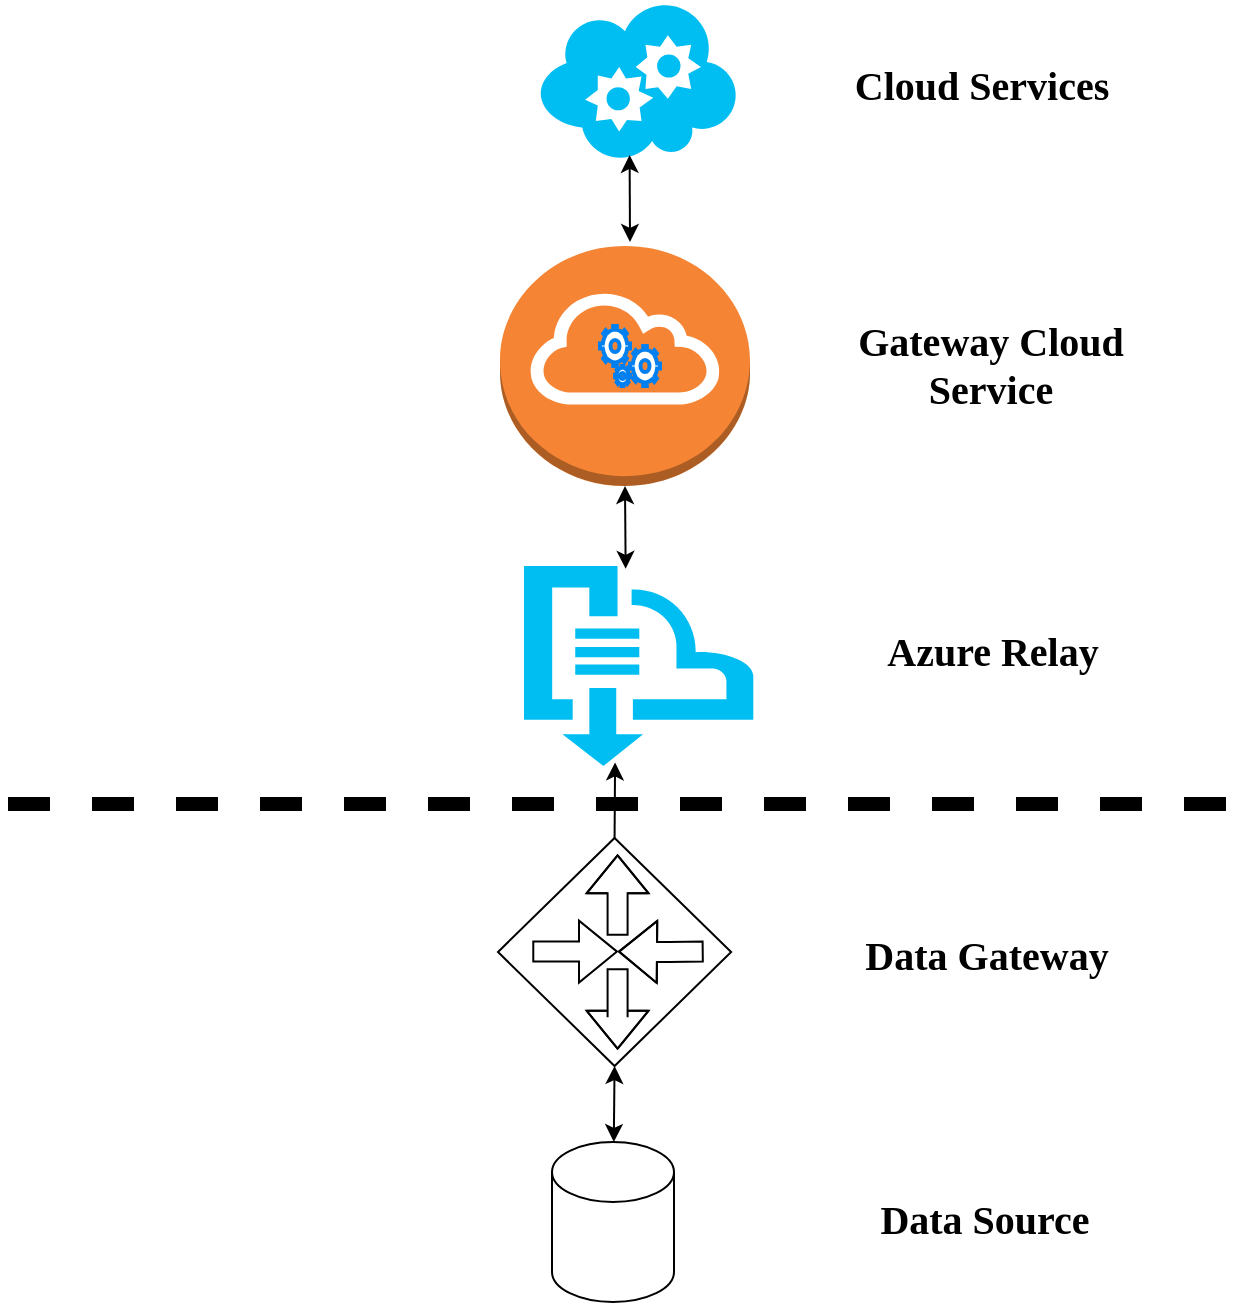 <mxfile version="19.0.3" type="device" pages="2"><diagram id="4g5HLN-lvTC5d3G1hz-i" name="Page-1"><mxGraphModel dx="1422" dy="857" grid="0" gridSize="10" guides="0" tooltips="1" connect="0" arrows="0" fold="1" page="1" pageScale="1" pageWidth="827" pageHeight="1169" math="0" shadow="0"><root><mxCell id="0"/><mxCell id="1" parent="0"/><mxCell id="Qdbna_YBmdw4W7rhZBo0-6" value="" style="verticalLabelPosition=bottom;html=1;verticalAlign=top;align=center;strokeColor=none;fillColor=#00BEF2;shape=mxgraph.azure.service_bus;pointerEvents=1;" parent="1" vertex="1"><mxGeometry x="348" y="362" width="115" height="100" as="geometry"/></mxCell><mxCell id="Qdbna_YBmdw4W7rhZBo0-7" value="" style="verticalLabelPosition=bottom;html=1;verticalAlign=top;align=center;strokeColor=none;fillColor=#00BEF2;shape=mxgraph.azure.cloud_service;" parent="1" vertex="1"><mxGeometry x="355" y="79" width="100" height="80" as="geometry"/></mxCell><mxCell id="Qdbna_YBmdw4W7rhZBo0-13" value="" style="group" parent="1" vertex="1" connectable="0"><mxGeometry x="335" y="498" width="120" height="110" as="geometry"/></mxCell><mxCell id="Qdbna_YBmdw4W7rhZBo0-8" value="" style="points=[[0.25,0.25,0],[0.5,0,0],[0.75,0.25,0],[1,0.5,0],[0.75,0.75,0],[0.5,1,0],[0.25,0.75,0],[0,0.5,0]];shape=mxgraph.bpmn.gateway2;html=1;verticalLabelPosition=bottom;labelBackgroundColor=#ffffff;verticalAlign=top;align=center;perimeter=rhombusPerimeter;outlineConnect=0;outline=none;symbol=none;" parent="Qdbna_YBmdw4W7rhZBo0-13" vertex="1"><mxGeometry width="116.571" height="114" as="geometry"/></mxCell><mxCell id="Qdbna_YBmdw4W7rhZBo0-9" value="" style="shape=flexArrow;endArrow=classic;html=1;rounded=0;" parent="Qdbna_YBmdw4W7rhZBo0-13" edge="1"><mxGeometry width="50" height="50" relative="1" as="geometry"><mxPoint x="17.143" y="56.805" as="sourcePoint"/><mxPoint x="60" y="56.805" as="targetPoint"/></mxGeometry></mxCell><mxCell id="Qdbna_YBmdw4W7rhZBo0-10" value="" style="shape=flexArrow;endArrow=classic;html=1;rounded=0;" parent="Qdbna_YBmdw4W7rhZBo0-13" edge="1"><mxGeometry width="50" height="50" relative="1" as="geometry"><mxPoint x="102.857" y="56.805" as="sourcePoint"/><mxPoint x="60" y="56.805" as="targetPoint"/><Array as="points"><mxPoint x="85.714" y="57"/></Array></mxGeometry></mxCell><mxCell id="Qdbna_YBmdw4W7rhZBo0-11" value="" style="shape=flexArrow;endArrow=classic;html=1;rounded=0;" parent="Qdbna_YBmdw4W7rhZBo0-13" edge="1"><mxGeometry width="50" height="50" relative="1" as="geometry"><mxPoint x="59.794" y="48.857" as="sourcePoint"/><mxPoint x="59.794" y="8.143" as="targetPoint"/><Array as="points"><mxPoint x="59.794" y="32.571"/></Array></mxGeometry></mxCell><mxCell id="Qdbna_YBmdw4W7rhZBo0-12" value="" style="shape=flexArrow;endArrow=classic;html=1;rounded=0;" parent="Qdbna_YBmdw4W7rhZBo0-13" edge="1"><mxGeometry width="50" height="50" relative="1" as="geometry"><mxPoint x="59.794" y="65.143" as="sourcePoint"/><mxPoint x="59.794" y="105.857" as="targetPoint"/><Array as="points"><mxPoint x="59.794" y="89.571"/></Array></mxGeometry></mxCell><mxCell id="Qdbna_YBmdw4W7rhZBo0-14" value="" style="shape=cylinder3;whiteSpace=wrap;html=1;boundedLbl=1;backgroundOutline=1;size=15;" parent="1" vertex="1"><mxGeometry x="362" y="650" width="61" height="80" as="geometry"/></mxCell><mxCell id="Qdbna_YBmdw4W7rhZBo0-16" value="" style="endArrow=classic;startArrow=classic;html=1;rounded=0;entryX=0.5;entryY=1;entryDx=0;entryDy=0;entryPerimeter=0;" parent="1" source="Qdbna_YBmdw4W7rhZBo0-14" target="Qdbna_YBmdw4W7rhZBo0-8" edge="1"><mxGeometry width="50" height="50" relative="1" as="geometry"><mxPoint x="128" y="732" as="sourcePoint"/><mxPoint x="388" y="642" as="targetPoint"/></mxGeometry></mxCell><mxCell id="Qdbna_YBmdw4W7rhZBo0-17" value="" style="endArrow=classic;startArrow=none;html=1;rounded=0;entryX=0.396;entryY=0.982;entryDx=0;entryDy=0;entryPerimeter=0;exitX=0.5;exitY=0;exitDx=0;exitDy=0;exitPerimeter=0;startFill=0;" parent="1" source="Qdbna_YBmdw4W7rhZBo0-8" target="Qdbna_YBmdw4W7rhZBo0-6" edge="1"><mxGeometry width="50" height="50" relative="1" as="geometry"><mxPoint x="439.073" y="514.569" as="sourcePoint"/><mxPoint x="438.001" y="481.997" as="targetPoint"/></mxGeometry></mxCell><mxCell id="Qdbna_YBmdw4W7rhZBo0-18" value="" style="endArrow=classic;startArrow=classic;html=1;rounded=0;entryX=0.5;entryY=1;entryDx=0;entryDy=0;entryPerimeter=0;exitX=0.442;exitY=0.014;exitDx=0;exitDy=0;exitPerimeter=0;" parent="1" source="Qdbna_YBmdw4W7rhZBo0-6" target="Qdbna_YBmdw4W7rhZBo0-1" edge="1"><mxGeometry width="50" height="50" relative="1" as="geometry"><mxPoint x="427.996" y="373.8" as="sourcePoint"/><mxPoint x="428.25" y="312.0" as="targetPoint"/></mxGeometry></mxCell><mxCell id="Qdbna_YBmdw4W7rhZBo0-19" value="" style="group" parent="1" vertex="1" connectable="0"><mxGeometry x="336" y="202" width="122" height="120" as="geometry"/></mxCell><mxCell id="Qdbna_YBmdw4W7rhZBo0-1" value="" style="outlineConnect=0;dashed=0;verticalLabelPosition=bottom;verticalAlign=top;align=center;html=1;shape=mxgraph.aws3.internet_gateway;fillColor=#F58534;gradientColor=none;" parent="Qdbna_YBmdw4W7rhZBo0-19" vertex="1"><mxGeometry width="125" height="120" as="geometry"/></mxCell><mxCell id="Qdbna_YBmdw4W7rhZBo0-5" value="" style="group" parent="Qdbna_YBmdw4W7rhZBo0-19" vertex="1" connectable="0"><mxGeometry x="50" y="40" width="30" height="30" as="geometry"/></mxCell><mxCell id="Qdbna_YBmdw4W7rhZBo0-2" value="" style="html=1;verticalLabelPosition=bottom;align=center;labelBackgroundColor=#ffffff;verticalAlign=top;strokeWidth=2;strokeColor=#0080F0;shadow=0;dashed=0;shape=mxgraph.ios7.icons.settings;" parent="Qdbna_YBmdw4W7rhZBo0-5" vertex="1"><mxGeometry width="15" height="20" as="geometry"/></mxCell><mxCell id="Qdbna_YBmdw4W7rhZBo0-3" value="" style="html=1;verticalLabelPosition=bottom;align=center;labelBackgroundColor=#ffffff;verticalAlign=top;strokeWidth=2;strokeColor=#0080F0;shadow=0;dashed=0;shape=mxgraph.ios7.icons.settings;" parent="Qdbna_YBmdw4W7rhZBo0-5" vertex="1"><mxGeometry x="15" y="10" width="15" height="20" as="geometry"/></mxCell><mxCell id="Qdbna_YBmdw4W7rhZBo0-4" value="" style="html=1;verticalLabelPosition=bottom;align=center;labelBackgroundColor=#ffffff;verticalAlign=top;strokeWidth=2;strokeColor=#0080F0;shadow=0;dashed=0;shape=mxgraph.ios7.icons.settings;" parent="Qdbna_YBmdw4W7rhZBo0-5" vertex="1"><mxGeometry x="7.5" y="20" width="7.5" height="10" as="geometry"/></mxCell><mxCell id="Qdbna_YBmdw4W7rhZBo0-20" value="" style="endArrow=classic;startArrow=classic;html=1;rounded=0;entryX=0.458;entryY=0.968;entryDx=0;entryDy=0;entryPerimeter=0;" parent="1" target="Qdbna_YBmdw4W7rhZBo0-7" edge="1"><mxGeometry width="50" height="50" relative="1" as="geometry"><mxPoint x="401" y="200" as="sourcePoint"/><mxPoint x="405.67" y="133" as="targetPoint"/></mxGeometry></mxCell><mxCell id="Qdbna_YBmdw4W7rhZBo0-21" value="Cloud Services" style="text;html=1;strokeColor=none;fillColor=none;align=center;verticalAlign=middle;whiteSpace=wrap;rounded=0;fontFamily=Tahoma;fontSize=20;fontStyle=1" parent="1" vertex="1"><mxGeometry x="502" y="106" width="150" height="30" as="geometry"/></mxCell><mxCell id="Qdbna_YBmdw4W7rhZBo0-22" value="Gateway Cloud Service" style="text;html=1;strokeColor=none;fillColor=none;align=center;verticalAlign=middle;whiteSpace=wrap;rounded=0;fontFamily=Tahoma;fontSize=20;fontStyle=1" parent="1" vertex="1"><mxGeometry x="507" y="246" width="149" height="30" as="geometry"/></mxCell><mxCell id="Qdbna_YBmdw4W7rhZBo0-23" value="Azure Relay" style="text;html=1;strokeColor=none;fillColor=none;align=center;verticalAlign=middle;whiteSpace=wrap;rounded=0;fontFamily=Tahoma;fontSize=20;fontStyle=1" parent="1" vertex="1"><mxGeometry x="508" y="389" width="149" height="30" as="geometry"/></mxCell><mxCell id="Qdbna_YBmdw4W7rhZBo0-24" value="Data Gateway" style="text;html=1;strokeColor=none;fillColor=none;align=center;verticalAlign=middle;whiteSpace=wrap;rounded=0;fontFamily=Tahoma;fontSize=20;fontStyle=1" parent="1" vertex="1"><mxGeometry x="505" y="541" width="149" height="30" as="geometry"/></mxCell><mxCell id="Qdbna_YBmdw4W7rhZBo0-25" value="Data Source" style="text;html=1;strokeColor=none;fillColor=none;align=center;verticalAlign=middle;whiteSpace=wrap;rounded=0;fontFamily=Tahoma;fontSize=20;fontStyle=1" parent="1" vertex="1"><mxGeometry x="504" y="673" width="149" height="30" as="geometry"/></mxCell><mxCell id="Qdbna_YBmdw4W7rhZBo0-26" value="" style="endArrow=none;dashed=1;html=1;strokeWidth=7;rounded=0;fontFamily=Tahoma;fontSize=20;" parent="1" edge="1"><mxGeometry width="50" height="50" relative="1" as="geometry"><mxPoint x="90" y="481" as="sourcePoint"/><mxPoint x="708" y="481" as="targetPoint"/></mxGeometry></mxCell></root></mxGraphModel></diagram><diagram name="Copy of Page-1" id="4Cy0jFapOnGGPkG7loIR"><mxGraphModel dx="569" dy="343" grid="0" gridSize="10" guides="0" tooltips="1" connect="0" arrows="0" fold="1" page="1" pageScale="1" pageWidth="827" pageHeight="1169" math="0" shadow="0"><root><mxCell id="9CwSOXGegsyOWEMe9i8Q-0"/><mxCell id="9CwSOXGegsyOWEMe9i8Q-1" parent="9CwSOXGegsyOWEMe9i8Q-0"/><mxCell id="9CwSOXGegsyOWEMe9i8Q-2" value="" style="verticalLabelPosition=bottom;html=1;verticalAlign=top;align=center;strokeColor=none;fillColor=#00BEF2;shape=mxgraph.azure.service_bus;pointerEvents=1;" vertex="1" parent="9CwSOXGegsyOWEMe9i8Q-1"><mxGeometry x="348" y="362" width="115" height="100" as="geometry"/></mxCell><mxCell id="9CwSOXGegsyOWEMe9i8Q-3" value="" style="verticalLabelPosition=bottom;html=1;verticalAlign=top;align=center;strokeColor=none;fillColor=#00BEF2;shape=mxgraph.azure.cloud_service;" vertex="1" parent="9CwSOXGegsyOWEMe9i8Q-1"><mxGeometry x="373" y="87" width="65" height="53" as="geometry"/></mxCell><mxCell id="9CwSOXGegsyOWEMe9i8Q-4" value="" style="group" vertex="1" connectable="0" parent="9CwSOXGegsyOWEMe9i8Q-1"><mxGeometry x="335" y="498" width="120" height="110" as="geometry"/></mxCell><mxCell id="9CwSOXGegsyOWEMe9i8Q-5" value="" style="points=[[0.25,0.25,0],[0.5,0,0],[0.75,0.25,0],[1,0.5,0],[0.75,0.75,0],[0.5,1,0],[0.25,0.75,0],[0,0.5,0]];shape=mxgraph.bpmn.gateway2;html=1;verticalLabelPosition=bottom;labelBackgroundColor=#ffffff;verticalAlign=top;align=center;perimeter=rhombusPerimeter;outlineConnect=0;outline=none;symbol=none;" vertex="1" parent="9CwSOXGegsyOWEMe9i8Q-4"><mxGeometry width="116.571" height="114" as="geometry"/></mxCell><mxCell id="9CwSOXGegsyOWEMe9i8Q-6" value="" style="shape=flexArrow;endArrow=classic;html=1;rounded=0;" edge="1" parent="9CwSOXGegsyOWEMe9i8Q-4"><mxGeometry width="50" height="50" relative="1" as="geometry"><mxPoint x="17.143" y="56.805" as="sourcePoint"/><mxPoint x="60" y="56.805" as="targetPoint"/></mxGeometry></mxCell><mxCell id="9CwSOXGegsyOWEMe9i8Q-7" value="" style="shape=flexArrow;endArrow=classic;html=1;rounded=0;" edge="1" parent="9CwSOXGegsyOWEMe9i8Q-4"><mxGeometry width="50" height="50" relative="1" as="geometry"><mxPoint x="102.857" y="56.805" as="sourcePoint"/><mxPoint x="60" y="56.805" as="targetPoint"/><Array as="points"><mxPoint x="85.714" y="57"/></Array></mxGeometry></mxCell><mxCell id="9CwSOXGegsyOWEMe9i8Q-8" value="" style="shape=flexArrow;endArrow=classic;html=1;rounded=0;" edge="1" parent="9CwSOXGegsyOWEMe9i8Q-4"><mxGeometry width="50" height="50" relative="1" as="geometry"><mxPoint x="59.794" y="48.857" as="sourcePoint"/><mxPoint x="59.794" y="8.143" as="targetPoint"/><Array as="points"><mxPoint x="59.794" y="32.571"/></Array></mxGeometry></mxCell><mxCell id="9CwSOXGegsyOWEMe9i8Q-9" value="" style="shape=flexArrow;endArrow=classic;html=1;rounded=0;" edge="1" parent="9CwSOXGegsyOWEMe9i8Q-4"><mxGeometry width="50" height="50" relative="1" as="geometry"><mxPoint x="59.794" y="65.143" as="sourcePoint"/><mxPoint x="59.794" y="105.857" as="targetPoint"/><Array as="points"><mxPoint x="59.794" y="89.571"/></Array></mxGeometry></mxCell><mxCell id="9CwSOXGegsyOWEMe9i8Q-10" value="" style="shape=cylinder3;whiteSpace=wrap;html=1;boundedLbl=1;backgroundOutline=1;size=15;" vertex="1" parent="9CwSOXGegsyOWEMe9i8Q-1"><mxGeometry x="362" y="650" width="61" height="80" as="geometry"/></mxCell><mxCell id="9CwSOXGegsyOWEMe9i8Q-11" value="" style="endArrow=classic;startArrow=classic;html=1;rounded=0;entryX=0.5;entryY=1;entryDx=0;entryDy=0;entryPerimeter=0;" edge="1" parent="9CwSOXGegsyOWEMe9i8Q-1" source="9CwSOXGegsyOWEMe9i8Q-10" target="9CwSOXGegsyOWEMe9i8Q-5"><mxGeometry width="50" height="50" relative="1" as="geometry"><mxPoint x="128" y="732" as="sourcePoint"/><mxPoint x="388" y="642" as="targetPoint"/></mxGeometry></mxCell><mxCell id="9CwSOXGegsyOWEMe9i8Q-12" value="" style="endArrow=classic;startArrow=none;html=1;rounded=0;entryX=0.396;entryY=0.982;entryDx=0;entryDy=0;entryPerimeter=0;exitX=0.5;exitY=0;exitDx=0;exitDy=0;exitPerimeter=0;startFill=0;" edge="1" parent="9CwSOXGegsyOWEMe9i8Q-1" source="9CwSOXGegsyOWEMe9i8Q-5" target="9CwSOXGegsyOWEMe9i8Q-2"><mxGeometry width="50" height="50" relative="1" as="geometry"><mxPoint x="439.073" y="514.569" as="sourcePoint"/><mxPoint x="438.001" y="481.997" as="targetPoint"/></mxGeometry></mxCell><mxCell id="9CwSOXGegsyOWEMe9i8Q-13" value="" style="endArrow=classic;startArrow=classic;html=1;rounded=0;entryX=0.5;entryY=1;entryDx=0;entryDy=0;entryPerimeter=0;exitX=0.442;exitY=0.014;exitDx=0;exitDy=0;exitPerimeter=0;" edge="1" parent="9CwSOXGegsyOWEMe9i8Q-1" source="9CwSOXGegsyOWEMe9i8Q-2" target="9CwSOXGegsyOWEMe9i8Q-15"><mxGeometry width="50" height="50" relative="1" as="geometry"><mxPoint x="427.996" y="373.8" as="sourcePoint"/><mxPoint x="428.25" y="312.0" as="targetPoint"/></mxGeometry></mxCell><mxCell id="9CwSOXGegsyOWEMe9i8Q-14" value="" style="group" vertex="1" connectable="0" parent="9CwSOXGegsyOWEMe9i8Q-1"><mxGeometry x="370" y="178" width="64" height="47" as="geometry"/></mxCell><mxCell id="A7-qJGPvSfN2_YsCOoID-0" value="" style="group" vertex="1" connectable="0" parent="9CwSOXGegsyOWEMe9i8Q-14"><mxGeometry width="64" height="47" as="geometry"/></mxCell><mxCell id="9CwSOXGegsyOWEMe9i8Q-15" value="" style="outlineConnect=0;dashed=0;verticalLabelPosition=bottom;verticalAlign=top;align=center;html=1;shape=mxgraph.aws3.internet_gateway;fillColor=#F58534;gradientColor=none;" vertex="1" parent="A7-qJGPvSfN2_YsCOoID-0"><mxGeometry width="64" height="47" as="geometry"/></mxCell><mxCell id="9CwSOXGegsyOWEMe9i8Q-16" value="" style="group" vertex="1" connectable="0" parent="A7-qJGPvSfN2_YsCOoID-0"><mxGeometry x="25.6" y="15.667" width="15.36" height="11.75" as="geometry"/></mxCell><mxCell id="9CwSOXGegsyOWEMe9i8Q-17" value="" style="html=1;verticalLabelPosition=bottom;align=center;labelBackgroundColor=#ffffff;verticalAlign=top;strokeWidth=2;strokeColor=#0080F0;shadow=0;dashed=0;shape=mxgraph.ios7.icons.settings;" vertex="1" parent="9CwSOXGegsyOWEMe9i8Q-16"><mxGeometry width="7.68" height="7.833" as="geometry"/></mxCell><mxCell id="9CwSOXGegsyOWEMe9i8Q-18" value="" style="html=1;verticalLabelPosition=bottom;align=center;labelBackgroundColor=#ffffff;verticalAlign=top;strokeWidth=2;strokeColor=#0080F0;shadow=0;dashed=0;shape=mxgraph.ios7.icons.settings;" vertex="1" parent="9CwSOXGegsyOWEMe9i8Q-16"><mxGeometry x="7.68" y="3.917" width="7.68" height="7.833" as="geometry"/></mxCell><mxCell id="9CwSOXGegsyOWEMe9i8Q-19" value="" style="html=1;verticalLabelPosition=bottom;align=center;labelBackgroundColor=#ffffff;verticalAlign=top;strokeWidth=2;strokeColor=#0080F0;shadow=0;dashed=0;shape=mxgraph.ios7.icons.settings;" vertex="1" parent="9CwSOXGegsyOWEMe9i8Q-16"><mxGeometry x="3.84" y="7.833" width="3.84" height="3.917" as="geometry"/></mxCell><mxCell id="9CwSOXGegsyOWEMe9i8Q-20" value="" style="endArrow=classic;startArrow=classic;html=1;rounded=0;entryX=0.458;entryY=0.968;entryDx=0;entryDy=0;entryPerimeter=0;" edge="1" parent="9CwSOXGegsyOWEMe9i8Q-1" target="9CwSOXGegsyOWEMe9i8Q-3" source="9CwSOXGegsyOWEMe9i8Q-15"><mxGeometry width="50" height="50" relative="1" as="geometry"><mxPoint x="401" y="194" as="sourcePoint"/><mxPoint x="405.67" y="133" as="targetPoint"/></mxGeometry></mxCell><mxCell id="9CwSOXGegsyOWEMe9i8Q-21" value="Cloud Services" style="text;html=1;strokeColor=none;fillColor=none;align=center;verticalAlign=middle;whiteSpace=wrap;rounded=0;fontFamily=Tahoma;fontSize=20;fontStyle=1" vertex="1" parent="9CwSOXGegsyOWEMe9i8Q-1"><mxGeometry x="502" y="106" width="150" height="30" as="geometry"/></mxCell><mxCell id="9CwSOXGegsyOWEMe9i8Q-22" value="Gateway Cloud Service" style="text;html=1;strokeColor=none;fillColor=none;align=center;verticalAlign=middle;whiteSpace=wrap;rounded=0;fontFamily=Tahoma;fontSize=20;fontStyle=1" vertex="1" parent="9CwSOXGegsyOWEMe9i8Q-1"><mxGeometry x="507" y="246" width="149" height="30" as="geometry"/></mxCell><mxCell id="9CwSOXGegsyOWEMe9i8Q-23" value="Azure Relay" style="text;html=1;strokeColor=none;fillColor=none;align=center;verticalAlign=middle;whiteSpace=wrap;rounded=0;fontFamily=Tahoma;fontSize=20;fontStyle=1" vertex="1" parent="9CwSOXGegsyOWEMe9i8Q-1"><mxGeometry x="508" y="389" width="149" height="30" as="geometry"/></mxCell><mxCell id="9CwSOXGegsyOWEMe9i8Q-24" value="Data Gateway" style="text;html=1;strokeColor=none;fillColor=none;align=center;verticalAlign=middle;whiteSpace=wrap;rounded=0;fontFamily=Tahoma;fontSize=20;fontStyle=1" vertex="1" parent="9CwSOXGegsyOWEMe9i8Q-1"><mxGeometry x="505" y="541" width="149" height="30" as="geometry"/></mxCell><mxCell id="9CwSOXGegsyOWEMe9i8Q-25" value="Data Source" style="text;html=1;strokeColor=none;fillColor=none;align=center;verticalAlign=middle;whiteSpace=wrap;rounded=0;fontFamily=Tahoma;fontSize=20;fontStyle=1" vertex="1" parent="9CwSOXGegsyOWEMe9i8Q-1"><mxGeometry x="504" y="673" width="149" height="30" as="geometry"/></mxCell><mxCell id="9CwSOXGegsyOWEMe9i8Q-26" value="" style="endArrow=none;dashed=1;html=1;strokeWidth=7;rounded=0;fontFamily=Tahoma;fontSize=20;" edge="1" parent="9CwSOXGegsyOWEMe9i8Q-1"><mxGeometry width="50" height="50" relative="1" as="geometry"><mxPoint x="90" y="481" as="sourcePoint"/><mxPoint x="708" y="481" as="targetPoint"/></mxGeometry></mxCell></root></mxGraphModel></diagram></mxfile>